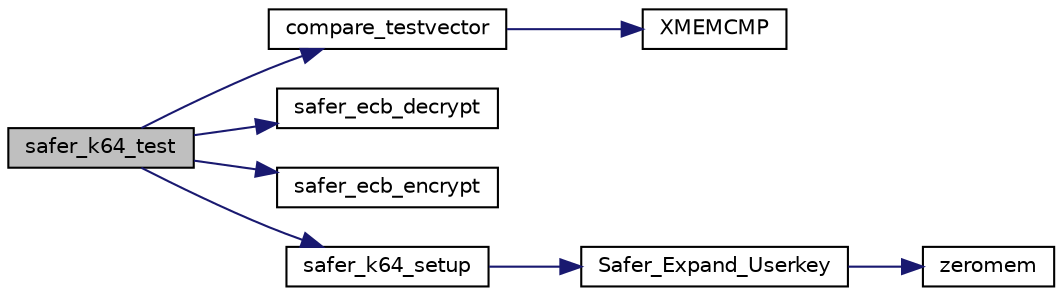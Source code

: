 digraph "safer_k64_test"
{
 // LATEX_PDF_SIZE
  edge [fontname="Helvetica",fontsize="10",labelfontname="Helvetica",labelfontsize="10"];
  node [fontname="Helvetica",fontsize="10",shape=record];
  rankdir="LR";
  Node35 [label="safer_k64_test",height=0.2,width=0.4,color="black", fillcolor="grey75", style="filled", fontcolor="black",tooltip=" "];
  Node35 -> Node36 [color="midnightblue",fontsize="10",style="solid",fontname="Helvetica"];
  Node36 [label="compare_testvector",height=0.2,width=0.4,color="black", fillcolor="white", style="filled",URL="$tomcrypt__misc_8h.html#a7764a7f27897c6182335752df00b5f8e",tooltip="Compare two test-vectors."];
  Node36 -> Node37 [color="midnightblue",fontsize="10",style="solid",fontname="Helvetica"];
  Node37 [label="XMEMCMP",height=0.2,width=0.4,color="black", fillcolor="white", style="filled",URL="$tomcrypt__cfg_8h.html#a372b974ec0ac07abcd55297554fe540f",tooltip=" "];
  Node35 -> Node38 [color="midnightblue",fontsize="10",style="solid",fontname="Helvetica"];
  Node38 [label="safer_ecb_decrypt",height=0.2,width=0.4,color="black", fillcolor="white", style="filled",URL="$safer_8c.html#adf7a5075158f65bdd0fea61c67ded1d7",tooltip=" "];
  Node35 -> Node39 [color="midnightblue",fontsize="10",style="solid",fontname="Helvetica"];
  Node39 [label="safer_ecb_encrypt",height=0.2,width=0.4,color="black", fillcolor="white", style="filled",URL="$safer_8c.html#ad9c37edc3b75ec76494ae72f0f46d1ca",tooltip=" "];
  Node35 -> Node40 [color="midnightblue",fontsize="10",style="solid",fontname="Helvetica"];
  Node40 [label="safer_k64_setup",height=0.2,width=0.4,color="black", fillcolor="white", style="filled",URL="$safer_8c.html#a61b8f198fe22bd907529f06d9d05d61e",tooltip=" "];
  Node40 -> Node41 [color="midnightblue",fontsize="10",style="solid",fontname="Helvetica"];
  Node41 [label="Safer_Expand_Userkey",height=0.2,width=0.4,color="black", fillcolor="white", style="filled",URL="$safer_8c.html#a098e5a50fc26c3eec876458f84eeca97",tooltip=" "];
  Node41 -> Node42 [color="midnightblue",fontsize="10",style="solid",fontname="Helvetica"];
  Node42 [label="zeromem",height=0.2,width=0.4,color="black", fillcolor="white", style="filled",URL="$tomcrypt__misc_8h.html#a63b6e188713790263bfd3612fe8b398f",tooltip="Zero a block of memory."];
}
